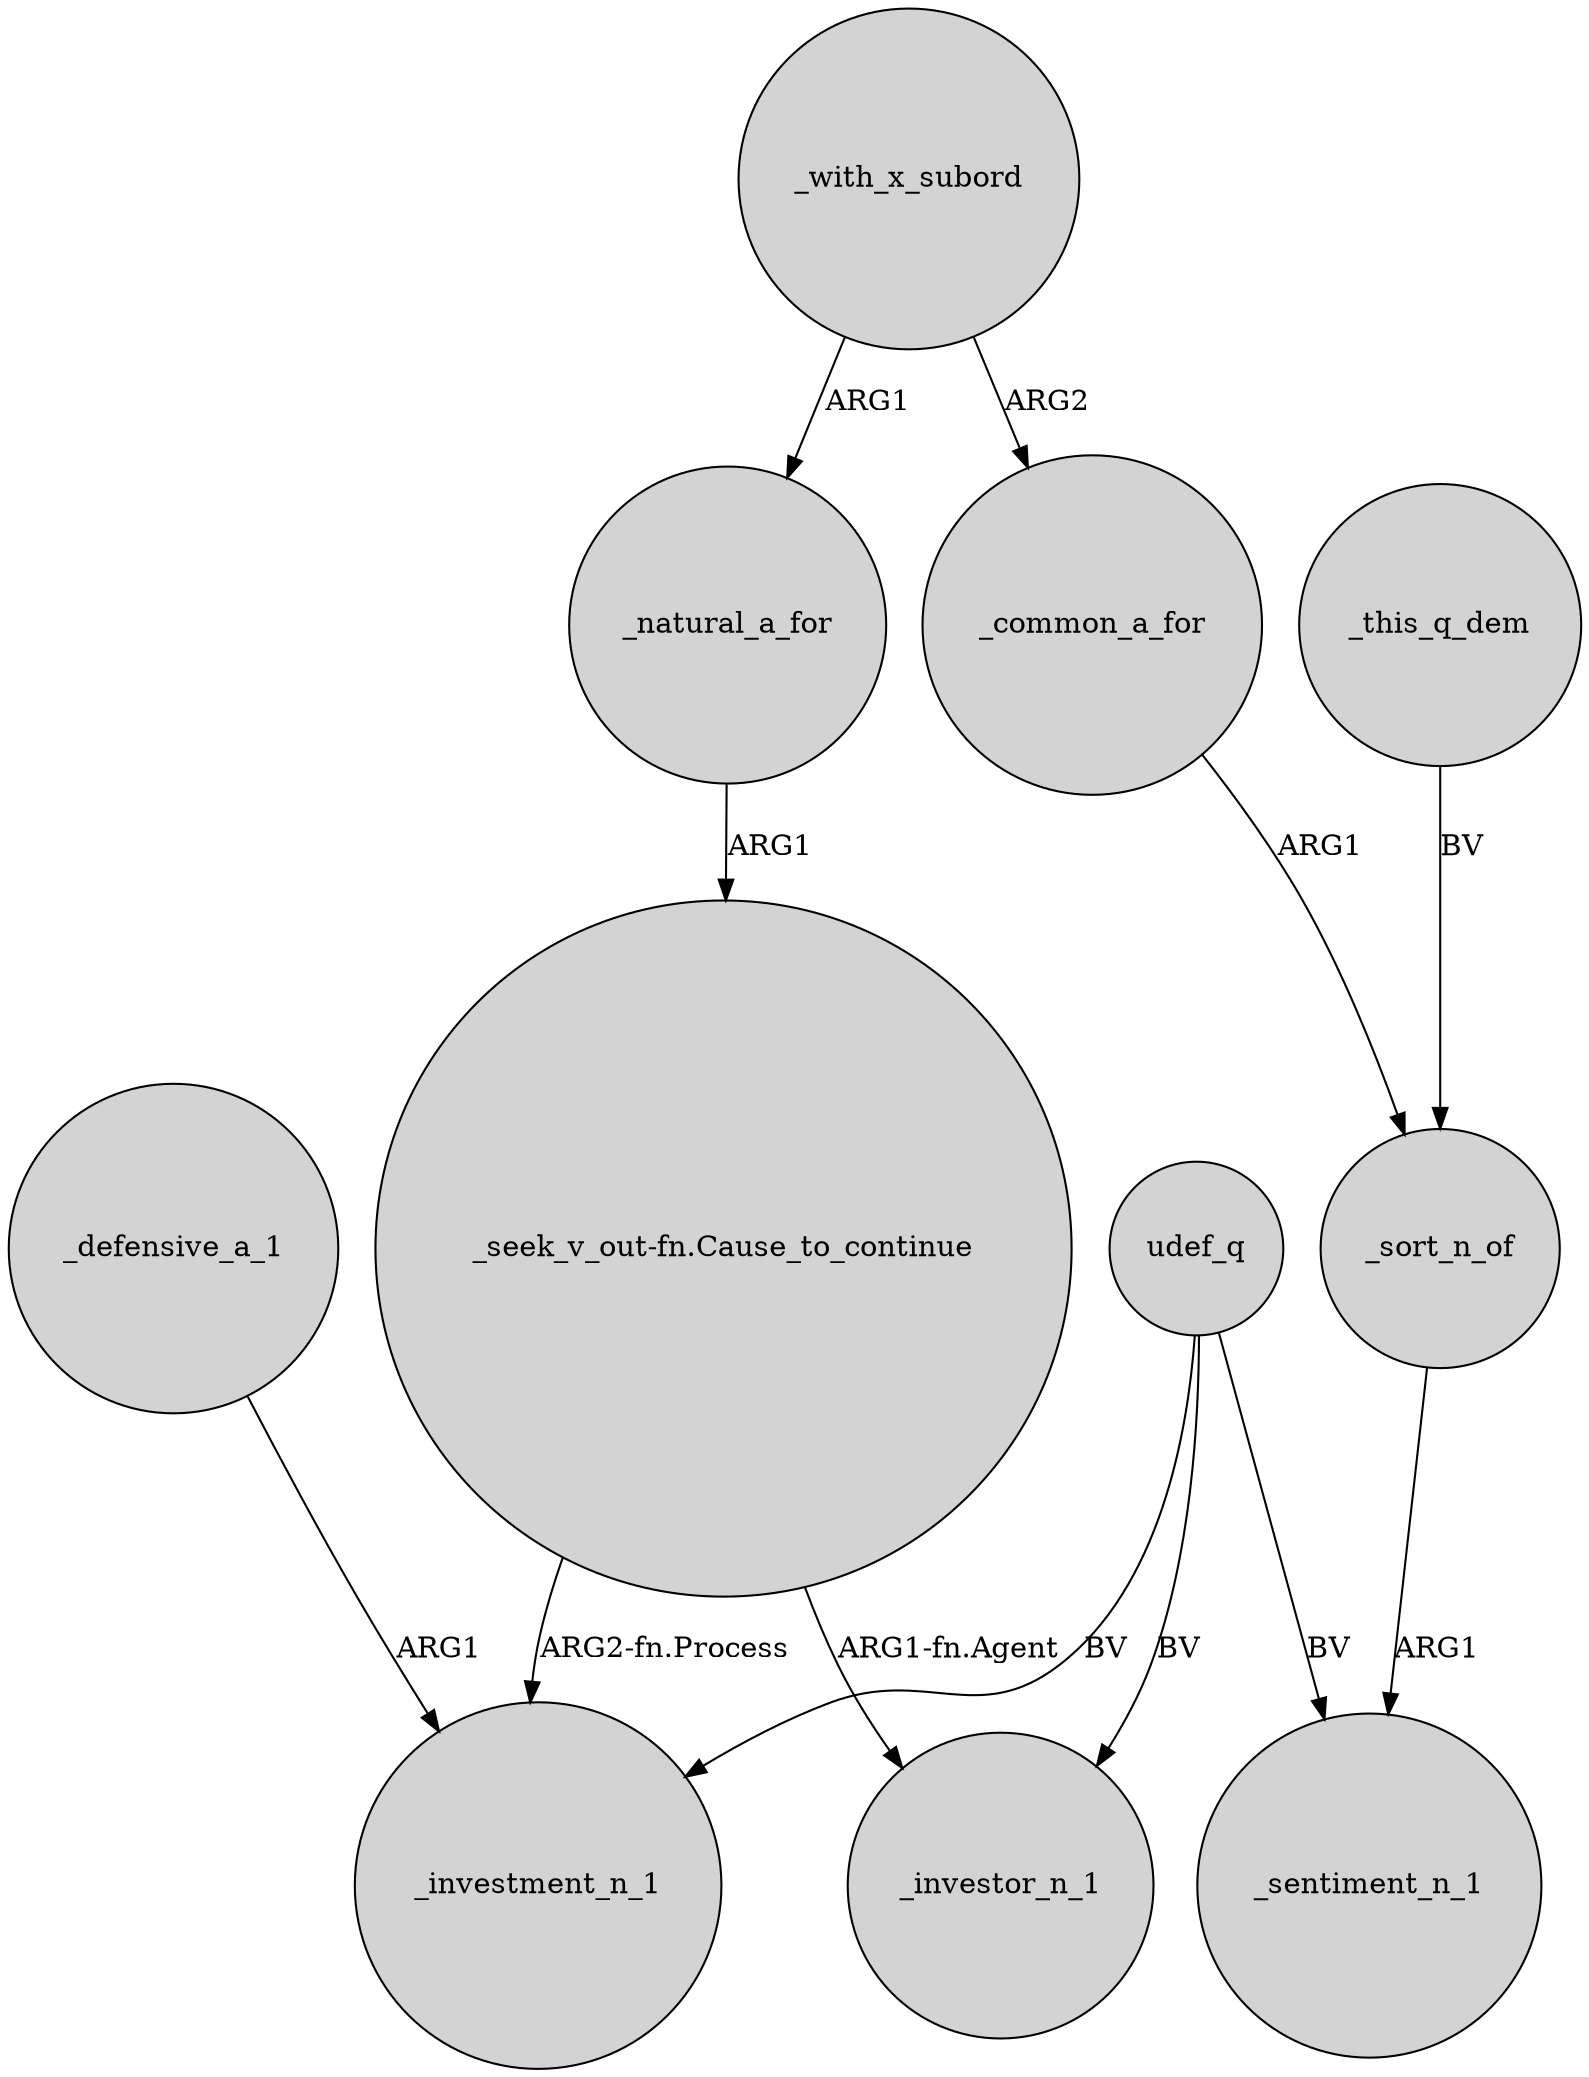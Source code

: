 digraph {
	node [shape=circle style=filled]
	_with_x_subord -> _natural_a_for [label=ARG1]
	_sort_n_of -> _sentiment_n_1 [label=ARG1]
	_with_x_subord -> _common_a_for [label=ARG2]
	_common_a_for -> _sort_n_of [label=ARG1]
	_this_q_dem -> _sort_n_of [label=BV]
	udef_q -> _investor_n_1 [label=BV]
	"_seek_v_out-fn.Cause_to_continue" -> _investment_n_1 [label="ARG2-fn.Process"]
	_defensive_a_1 -> _investment_n_1 [label=ARG1]
	_natural_a_for -> "_seek_v_out-fn.Cause_to_continue" [label=ARG1]
	udef_q -> _investment_n_1 [label=BV]
	"_seek_v_out-fn.Cause_to_continue" -> _investor_n_1 [label="ARG1-fn.Agent"]
	udef_q -> _sentiment_n_1 [label=BV]
}
